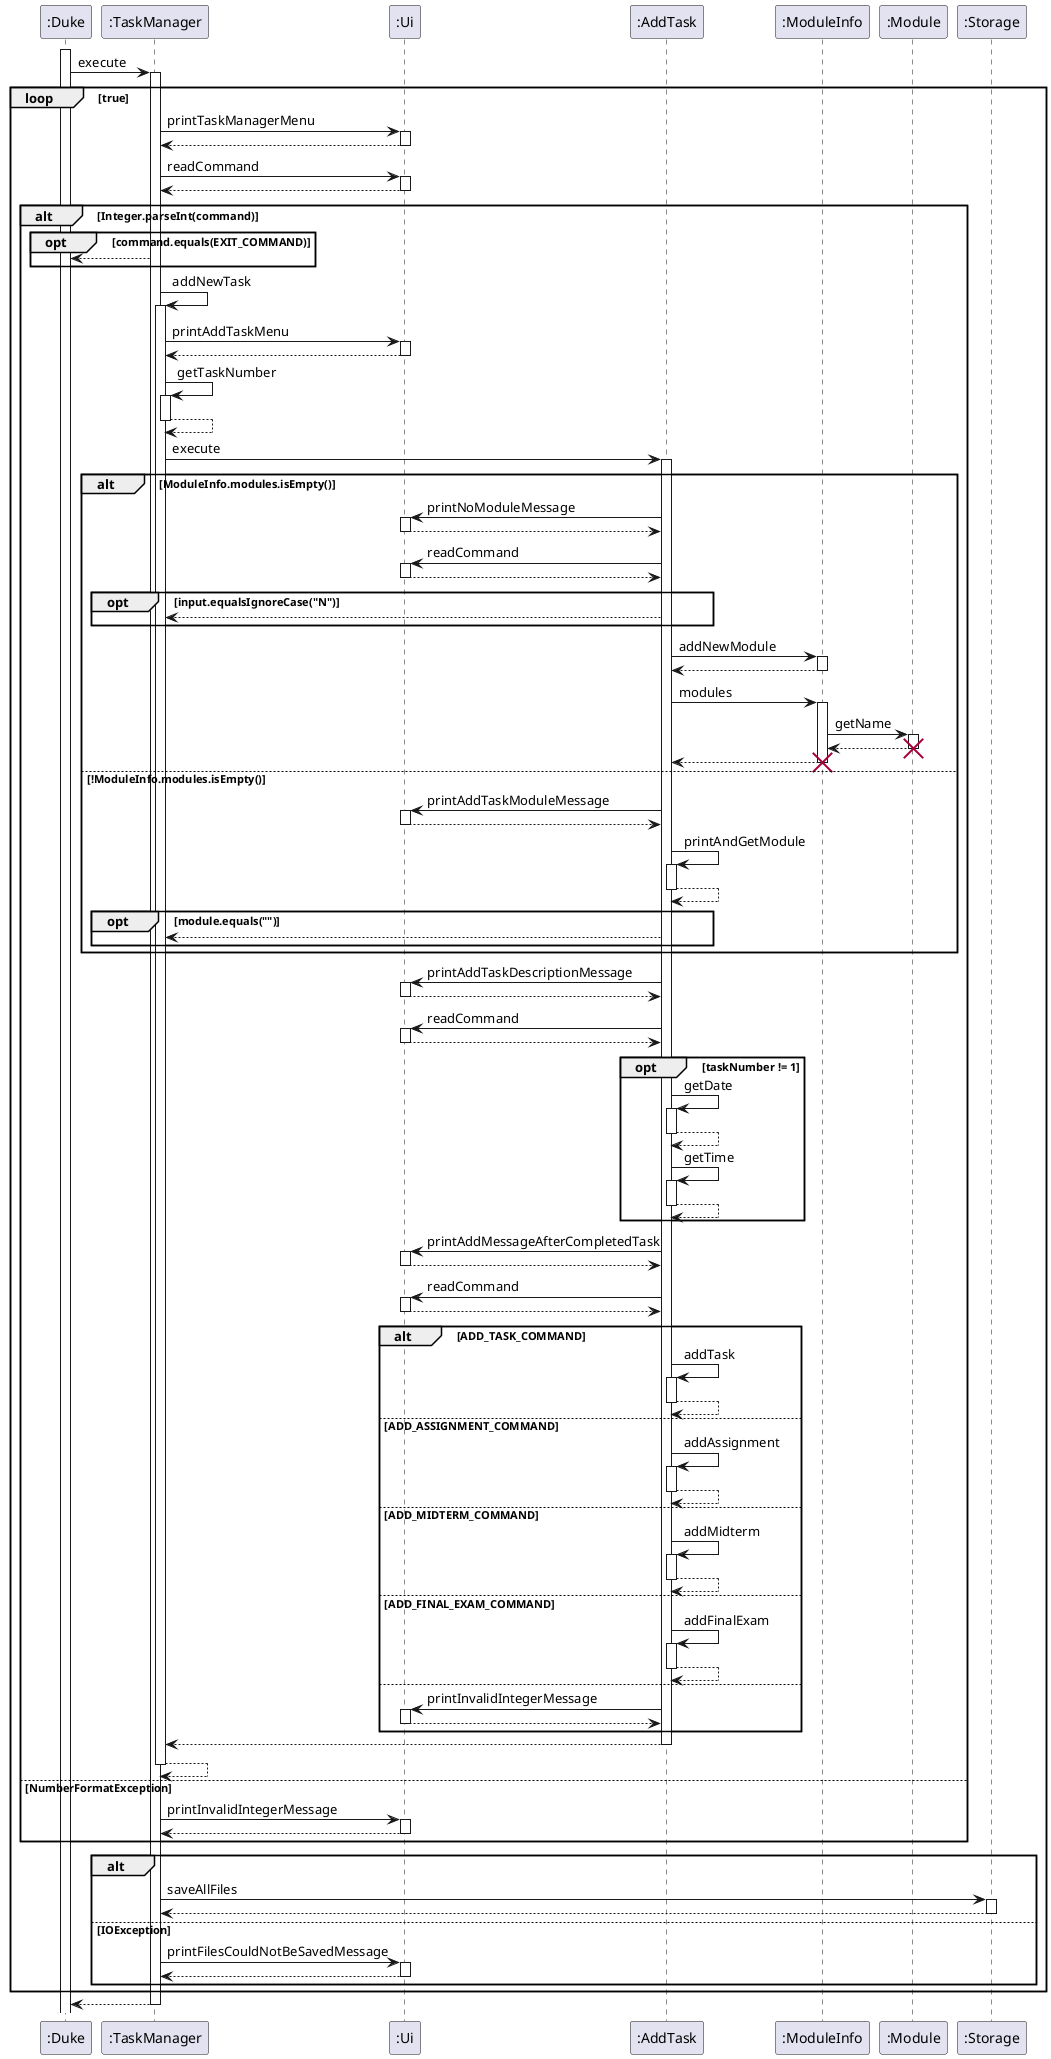 @startuml

activate ":Duke"
":Duke" -> ":TaskManager"++ : execute

loop true

":TaskManager" -> ":Ui"++ : printTaskManagerMenu
return
":TaskManager" -> ":Ui"++ : readCommand
return

alt Integer.parseInt(command)
    opt command.equals(EXIT_COMMAND)
    ":TaskManager" --> ":Duke"
    end

":TaskManager" -> ":TaskManager"++ : addNewTask
":TaskManager" -> ":Ui"++ : printAddTaskMenu
return
":TaskManager" -> ":TaskManager"++ : getTaskNumber
return
":TaskManager" -> ":AddTask"++ : execute

    alt ModuleInfo.modules.isEmpty()
    ":AddTask" -> ":Ui"++ : printNoModuleMessage
    return
    ":AddTask" -> ":Ui"++ : readCommand
    return
        opt input.equalsIgnoreCase("N")
        ":AddTask" --> ":TaskManager"
        end
    ":AddTask" -> ":ModuleInfo"++ : addNewModule
    return
    ":AddTask" -> ":ModuleInfo"++ : modules
    ":ModuleInfo" -> ":Module"++ : getName
    return
    destroy ":Module"
    return
    destroy ":ModuleInfo"

    else !ModuleInfo.modules.isEmpty()
    ":AddTask" -> ":Ui"++ : printAddTaskModuleMessage
    return
    ":AddTask" -> ":AddTask"++ : printAndGetModule
    return
        opt module.equals("")
        ":AddTask" --> ":TaskManager"
        end
    end

    ":AddTask" -> ":Ui"++ : printAddTaskDescriptionMessage
    return
    ":AddTask" -> ":Ui"++ : readCommand
    return

    opt taskNumber != 1
    ":AddTask" -> ":AddTask"++ : getDate
    return
    ":AddTask" -> ":AddTask"++ : getTime
    return
    end

    ":AddTask" -> ":Ui"++ : printAddMessageAfterCompletedTask
    return
    ":AddTask" -> ":Ui"++ : readCommand
    return

    alt ADD_TASK_COMMAND
    ":AddTask" -> ":AddTask"++ : addTask
    return
    else ADD_ASSIGNMENT_COMMAND
    ":AddTask" -> ":AddTask"++ : addAssignment
    return
    else ADD_MIDTERM_COMMAND
    ":AddTask" -> ":AddTask"++ : addMidterm
    return
    else ADD_FINAL_EXAM_COMMAND
    ":AddTask" -> ":AddTask"++ : addFinalExam
    return
    else
    ":AddTask" -> ":Ui"++ : printInvalidIntegerMessage
    return
    end

    return
    return

else NumberFormatException
":TaskManager" -> ":Ui"++ : printInvalidIntegerMessage
return
end

alt
":TaskManager" -> ":Storage"++ : saveAllFiles
return
else IOException
":TaskManager" -> ":Ui"++ : printFilesCouldNotBeSavedMessage
return
end

end
return

@enduml
